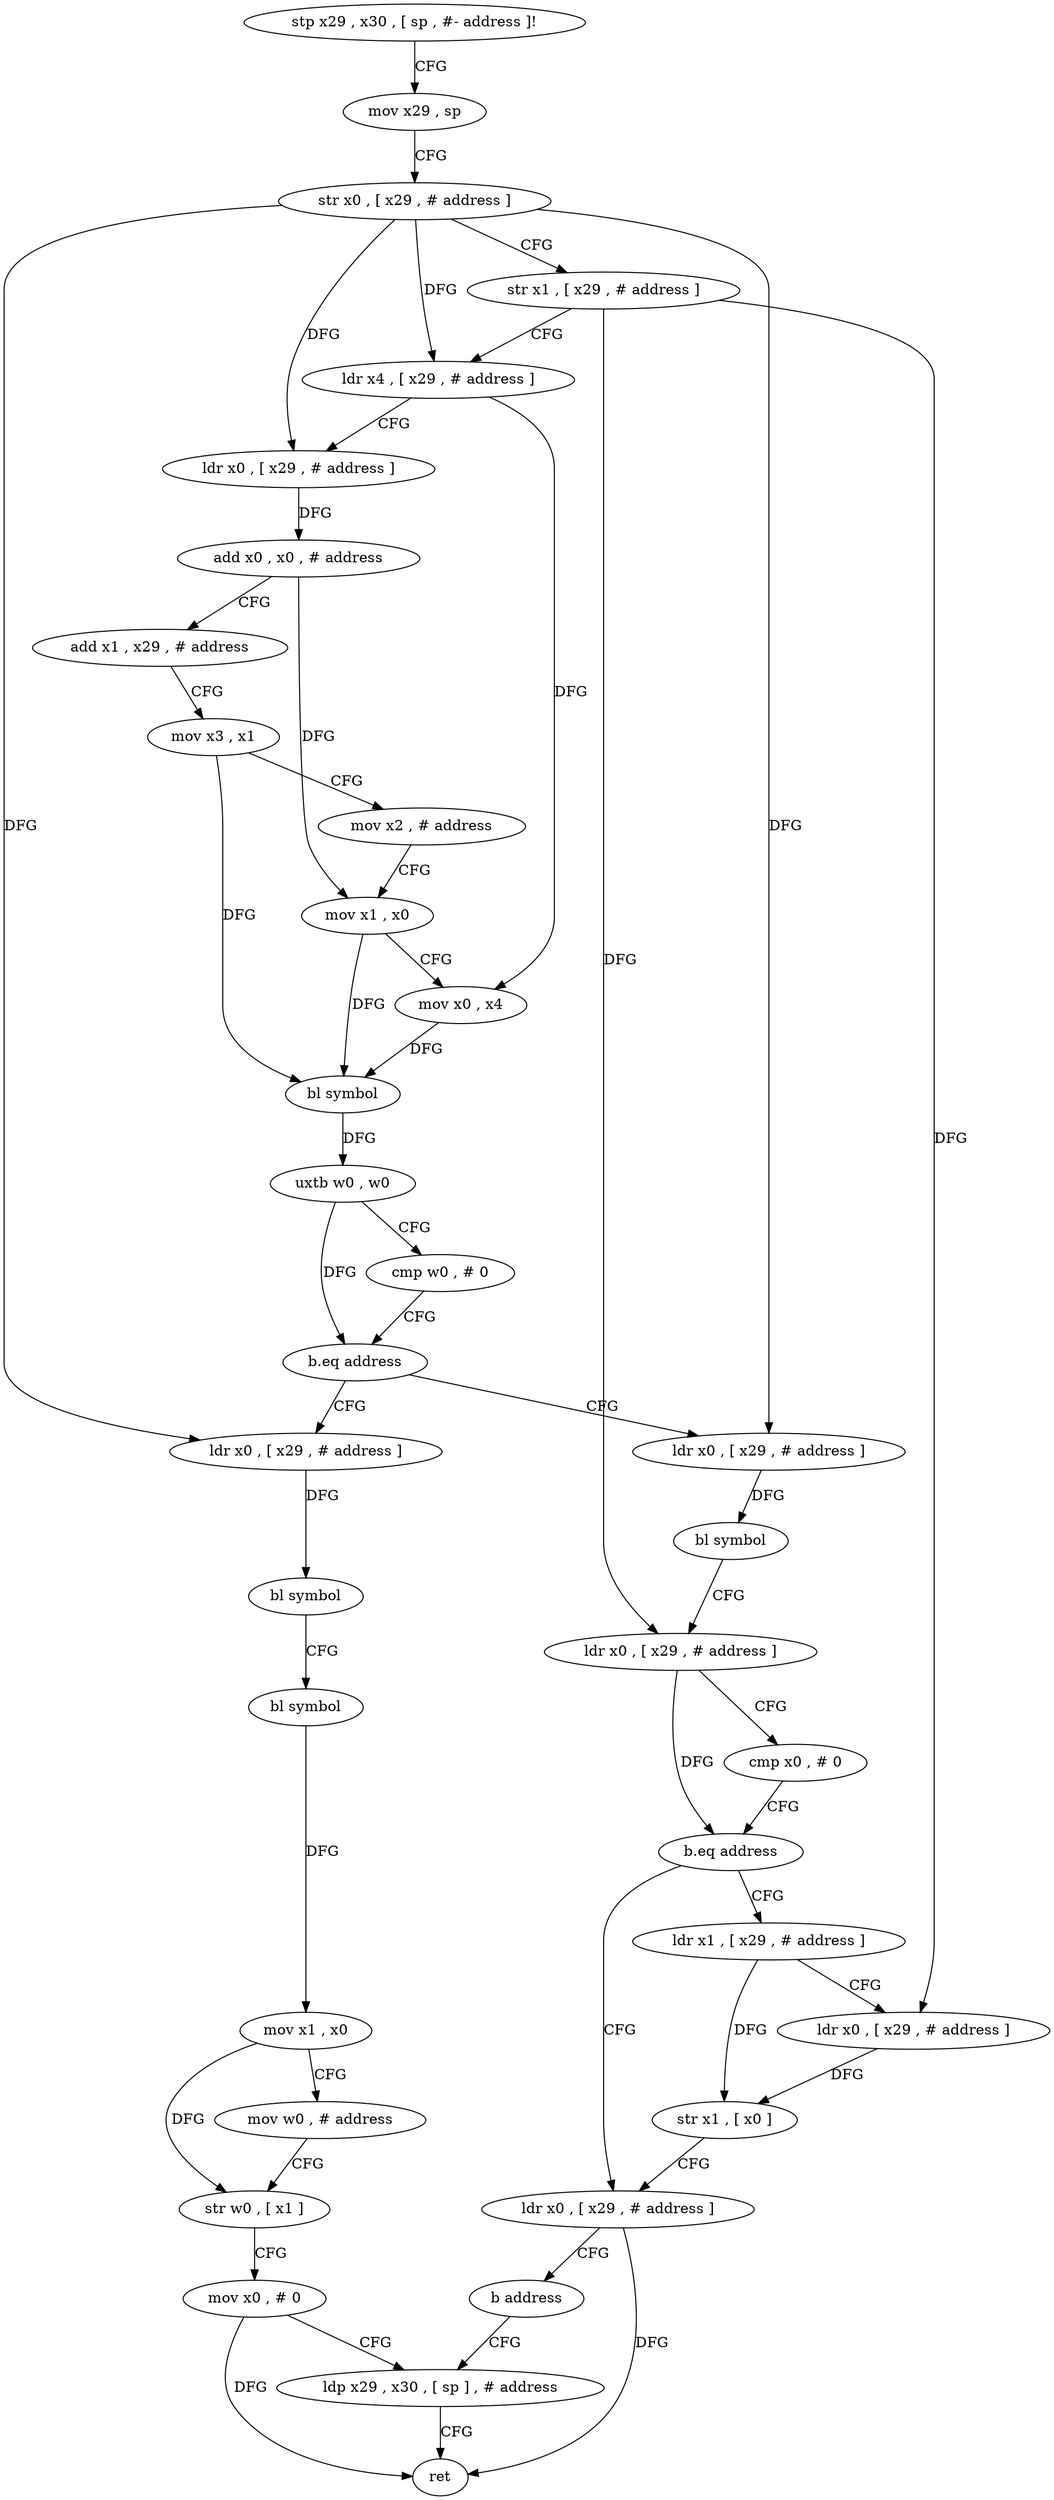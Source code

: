 digraph "func" {
"4450872" [label = "stp x29 , x30 , [ sp , #- address ]!" ]
"4450876" [label = "mov x29 , sp" ]
"4450880" [label = "str x0 , [ x29 , # address ]" ]
"4450884" [label = "str x1 , [ x29 , # address ]" ]
"4450888" [label = "ldr x4 , [ x29 , # address ]" ]
"4450892" [label = "ldr x0 , [ x29 , # address ]" ]
"4450896" [label = "add x0 , x0 , # address" ]
"4450900" [label = "add x1 , x29 , # address" ]
"4450904" [label = "mov x3 , x1" ]
"4450908" [label = "mov x2 , # address" ]
"4450912" [label = "mov x1 , x0" ]
"4450916" [label = "mov x0 , x4" ]
"4450920" [label = "bl symbol" ]
"4450924" [label = "uxtb w0 , w0" ]
"4450928" [label = "cmp w0 , # 0" ]
"4450932" [label = "b.eq address" ]
"4450976" [label = "ldr x0 , [ x29 , # address ]" ]
"4450936" [label = "ldr x0 , [ x29 , # address ]" ]
"4450980" [label = "bl symbol" ]
"4450984" [label = "bl symbol" ]
"4450988" [label = "mov x1 , x0" ]
"4450992" [label = "mov w0 , # address" ]
"4450996" [label = "str w0 , [ x1 ]" ]
"4451000" [label = "mov x0 , # 0" ]
"4451004" [label = "ldp x29 , x30 , [ sp ] , # address" ]
"4450940" [label = "bl symbol" ]
"4450944" [label = "ldr x0 , [ x29 , # address ]" ]
"4450948" [label = "cmp x0 , # 0" ]
"4450952" [label = "b.eq address" ]
"4450968" [label = "ldr x0 , [ x29 , # address ]" ]
"4450956" [label = "ldr x1 , [ x29 , # address ]" ]
"4450972" [label = "b address" ]
"4450960" [label = "ldr x0 , [ x29 , # address ]" ]
"4450964" [label = "str x1 , [ x0 ]" ]
"4451008" [label = "ret" ]
"4450872" -> "4450876" [ label = "CFG" ]
"4450876" -> "4450880" [ label = "CFG" ]
"4450880" -> "4450884" [ label = "CFG" ]
"4450880" -> "4450888" [ label = "DFG" ]
"4450880" -> "4450892" [ label = "DFG" ]
"4450880" -> "4450976" [ label = "DFG" ]
"4450880" -> "4450936" [ label = "DFG" ]
"4450884" -> "4450888" [ label = "CFG" ]
"4450884" -> "4450944" [ label = "DFG" ]
"4450884" -> "4450960" [ label = "DFG" ]
"4450888" -> "4450892" [ label = "CFG" ]
"4450888" -> "4450916" [ label = "DFG" ]
"4450892" -> "4450896" [ label = "DFG" ]
"4450896" -> "4450900" [ label = "CFG" ]
"4450896" -> "4450912" [ label = "DFG" ]
"4450900" -> "4450904" [ label = "CFG" ]
"4450904" -> "4450908" [ label = "CFG" ]
"4450904" -> "4450920" [ label = "DFG" ]
"4450908" -> "4450912" [ label = "CFG" ]
"4450912" -> "4450916" [ label = "CFG" ]
"4450912" -> "4450920" [ label = "DFG" ]
"4450916" -> "4450920" [ label = "DFG" ]
"4450920" -> "4450924" [ label = "DFG" ]
"4450924" -> "4450928" [ label = "CFG" ]
"4450924" -> "4450932" [ label = "DFG" ]
"4450928" -> "4450932" [ label = "CFG" ]
"4450932" -> "4450976" [ label = "CFG" ]
"4450932" -> "4450936" [ label = "CFG" ]
"4450976" -> "4450980" [ label = "DFG" ]
"4450936" -> "4450940" [ label = "DFG" ]
"4450980" -> "4450984" [ label = "CFG" ]
"4450984" -> "4450988" [ label = "DFG" ]
"4450988" -> "4450992" [ label = "CFG" ]
"4450988" -> "4450996" [ label = "DFG" ]
"4450992" -> "4450996" [ label = "CFG" ]
"4450996" -> "4451000" [ label = "CFG" ]
"4451000" -> "4451004" [ label = "CFG" ]
"4451000" -> "4451008" [ label = "DFG" ]
"4451004" -> "4451008" [ label = "CFG" ]
"4450940" -> "4450944" [ label = "CFG" ]
"4450944" -> "4450948" [ label = "CFG" ]
"4450944" -> "4450952" [ label = "DFG" ]
"4450948" -> "4450952" [ label = "CFG" ]
"4450952" -> "4450968" [ label = "CFG" ]
"4450952" -> "4450956" [ label = "CFG" ]
"4450968" -> "4450972" [ label = "CFG" ]
"4450968" -> "4451008" [ label = "DFG" ]
"4450956" -> "4450960" [ label = "CFG" ]
"4450956" -> "4450964" [ label = "DFG" ]
"4450972" -> "4451004" [ label = "CFG" ]
"4450960" -> "4450964" [ label = "DFG" ]
"4450964" -> "4450968" [ label = "CFG" ]
}
